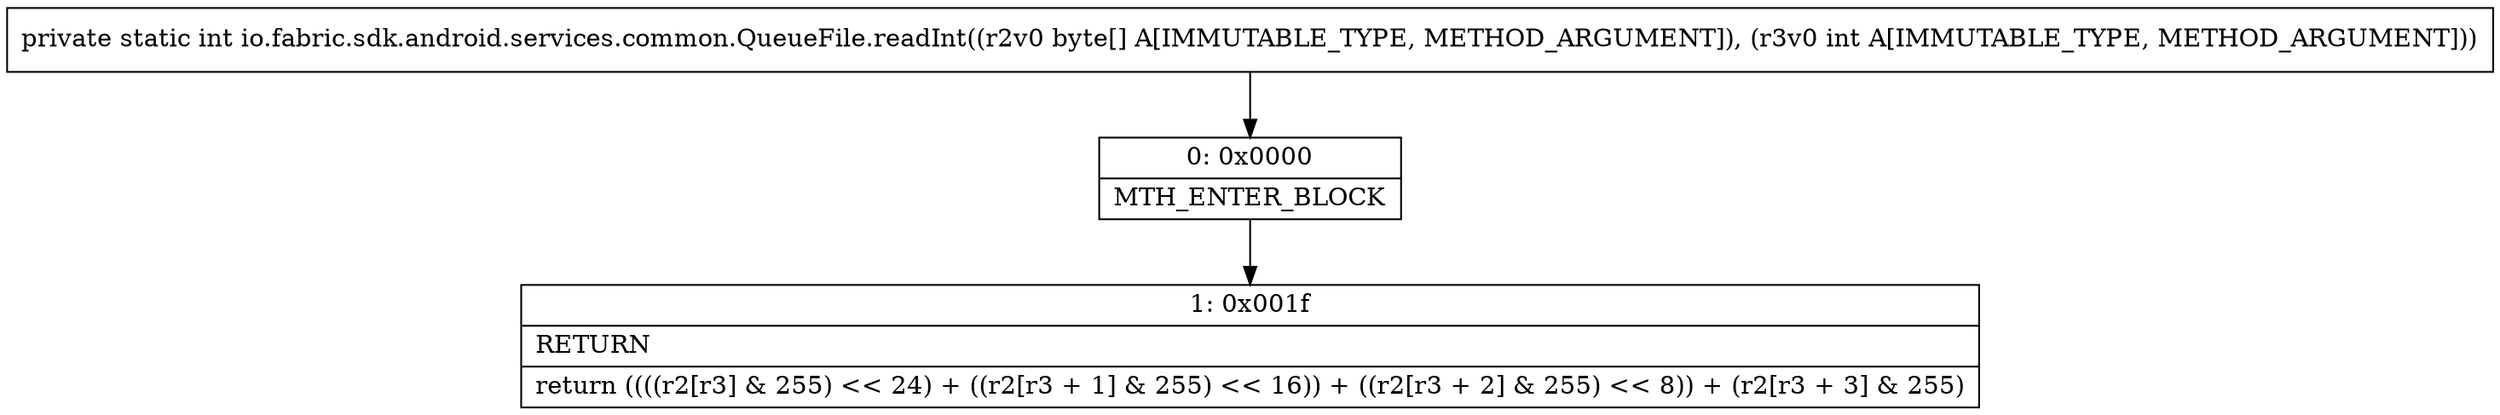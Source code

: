 digraph "CFG forio.fabric.sdk.android.services.common.QueueFile.readInt([BI)I" {
Node_0 [shape=record,label="{0\:\ 0x0000|MTH_ENTER_BLOCK\l}"];
Node_1 [shape=record,label="{1\:\ 0x001f|RETURN\l|return ((((r2[r3] & 255) \<\< 24) + ((r2[r3 + 1] & 255) \<\< 16)) + ((r2[r3 + 2] & 255) \<\< 8)) + (r2[r3 + 3] & 255)\l}"];
MethodNode[shape=record,label="{private static int io.fabric.sdk.android.services.common.QueueFile.readInt((r2v0 byte[] A[IMMUTABLE_TYPE, METHOD_ARGUMENT]), (r3v0 int A[IMMUTABLE_TYPE, METHOD_ARGUMENT])) }"];
MethodNode -> Node_0;
Node_0 -> Node_1;
}

